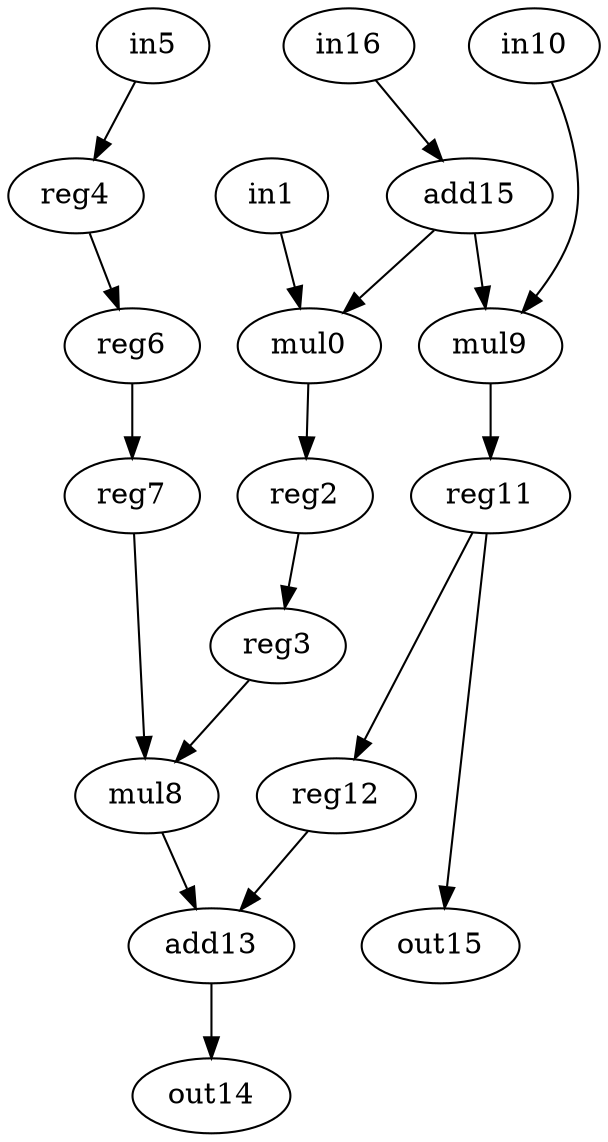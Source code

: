 digraph g {
0 [label = mul0;op = mul;]
1 [label = in1;op = in;]
2 [label = in10;op = in;]
3 [label = reg11;op = reg;]
4 [label = reg12;op = reg;]
5 [label = add13;op = add;]
6 [label = out14;op = out;]
7 [label = add15;op = addi;value = 2;]
8 [label = in16;op = in;]
9 [label = out15;op = out;]
10 [label = reg2;op = reg;]
11 [label = reg3;op = reg;]
12 [label = reg4;op = reg;]
13 [label = in5;op = in;]
14 [label = reg6;op = reg;]
15 [label = reg7;op = reg;]
16 [label = mul8;op = mul;]
17 [label = mul9;op = mul;]
3 -> 9 [port=0; weight=0;]
3 -> 4 [port=0; weight=0;]
4 -> 5 [port=0; weight=0;]
16 -> 5 [port=1; weight=0;]
15 -> 16 [port=0; weight=0;]
14 -> 15 [port=0; weight=0;]
12 -> 14 [port=0; weight=0;]
13 -> 12 [port=0; weight=0;]
11 -> 16 [port=1; weight=0;]
10 -> 11 [port=0; weight=0;]
0 -> 10 [port=0; weight=0;]
7 -> 0 [port=0; weight=0;]
7 -> 17 [port=0; weight=0;]
2 -> 17 [port=1; weight=0;]
17 -> 3 [port=0; weight=1;]
8 -> 7 [port=0; weight=0;]
1 -> 0 [port=1; weight=0;]
5 -> 6 [port=0; weight=1;]
}
